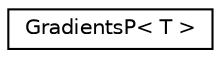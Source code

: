 digraph "Graphical Class Hierarchy"
{
 // LATEX_PDF_SIZE
  edge [fontname="Helvetica",fontsize="10",labelfontname="Helvetica",labelfontsize="10"];
  node [fontname="Helvetica",fontsize="10",shape=record];
  rankdir="LR";
  Node0 [label="GradientsP\< T \>",height=0.2,width=0.4,color="black", fillcolor="white", style="filled",URL="$structGradientsP.html",tooltip=" "];
}
